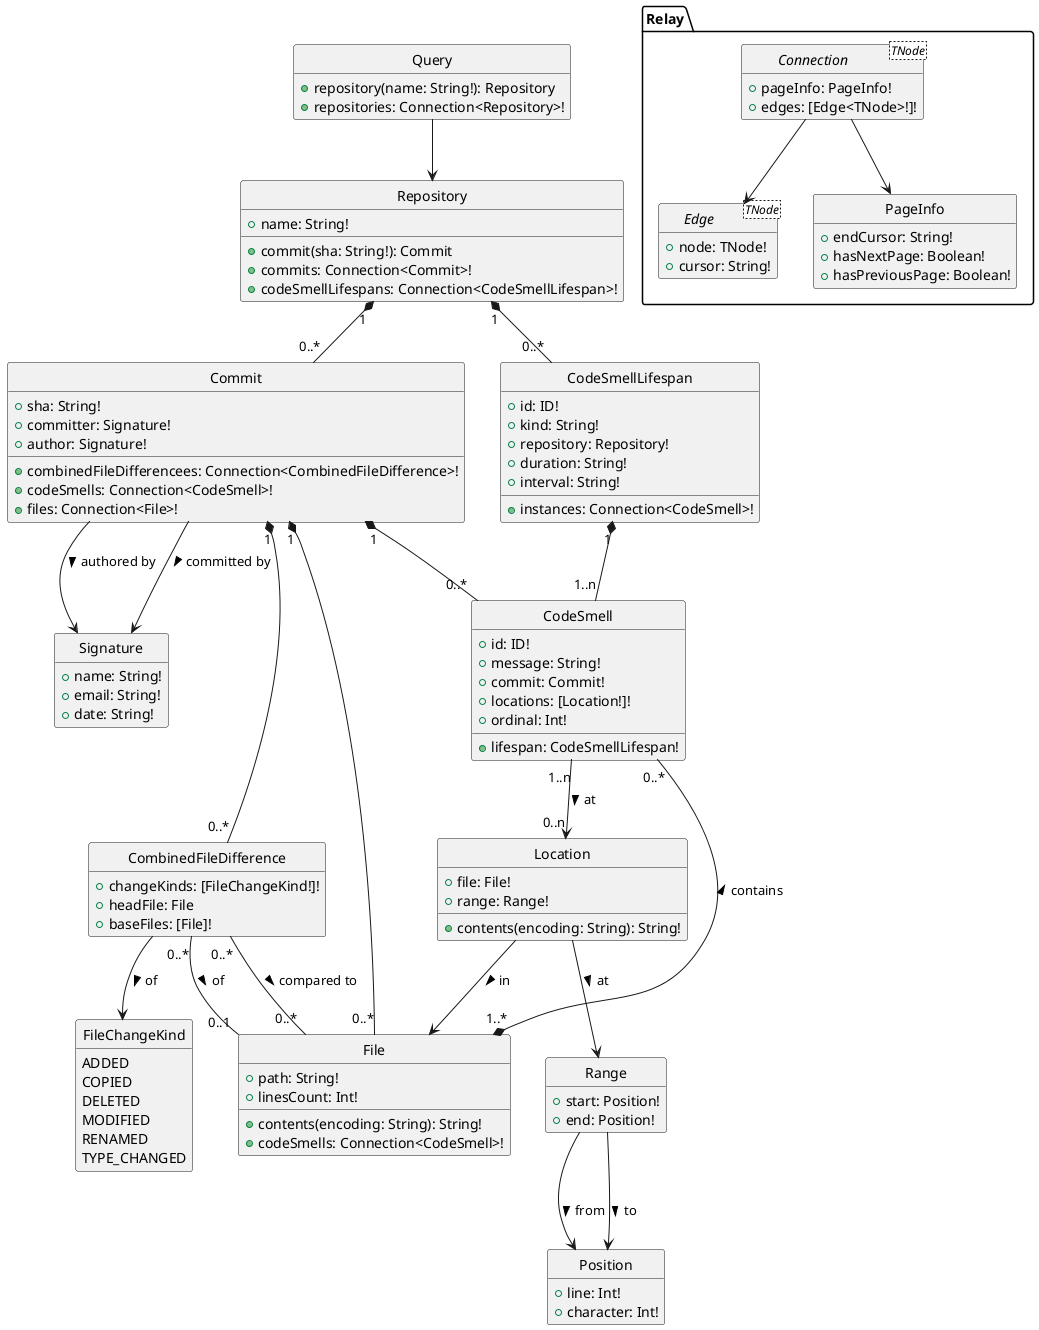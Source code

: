 @startuml GraphQL
hide circle
hide empty members

class Query {
  {method} +repository(name: String!): Repository
  {method} +repositories: Connection<Repository>!
}
Query --> Repository

class Repository {
  +name: String!
  {method} +commit(sha: String!): Commit
  {method} +commits: Connection<Commit>!
  {method} +codeSmellLifespans: Connection<CodeSmellLifespan>!
}
Repository "1" *-- "0..*" Commit
Repository "1" *-- "0..*" CodeSmellLifespan

class Commit {
  +sha: String!
  +committer: Signature!
  +author: Signature!
  {method} +combinedFileDifferencees: Connection<CombinedFileDifference>!
  {method} +codeSmells: Connection<CodeSmell>!
  {method} +files: Connection<File>!
}
Commit --> Signature : committed by >
Commit --> Signature : authored by >
Commit "1" *-- "0..*" CodeSmell
Commit "1" *-- "0..*" File
Commit "1" *-- "0..*" CombinedFileDifference

class CombinedFileDifference {
  +changeKinds: [FileChangeKind!]!
  +headFile: File
  +baseFiles: [File]!
}
CombinedFileDifference "0..*" -- "0..1" File : of >
CombinedFileDifference "0..*" -- "0..*" File : compared to >
CombinedFileDifference --> FileChangeKind : of >

enum FileChangeKind {
  ADDED
  COPIED
  DELETED
  MODIFIED
  RENAMED
  TYPE_CHANGED
}

class Signature {
  +name: String!
  +email: String!
  +date: String!
}

class CodeSmell {
  +id: ID!
  +message: String!
  +commit: Commit!
  +locations: [Location!]!
  +ordinal: Int!
  {method} +lifespan: CodeSmellLifespan!
}
CodeSmell "1..n" --> "0..n" Location : at >

class Location {
  +file: File!
  +range: Range!
  +contents(encoding: String): String!
}
Location --> File : in >
Location --> Range : at >
class Range {
  +start: Position!
  +end: Position!
}
Range --> Position : from >
Range --> Position : to >
class Position {
  +line: Int!
  +character: Int!
}

class CodeSmellLifespan {
  +id: ID!
  +kind: String!
  +repository: Repository!
  +duration: String!
  +interval: String!
  {method} +instances: Connection<CodeSmell>!
}
CodeSmellLifespan "1" *-- "1..n" CodeSmell

class File {
  +path: String!
  +linesCount: Int!
  +contents(encoding: String): String!
  {method} +codeSmells: Connection<CodeSmell>!
}
File "1..*" *-- "0..*" CodeSmell : contains >

namespace Relay {
  interface Connection<TNode> {
    +pageInfo: PageInfo!
    +edges: [Edge<TNode>!]!
  }
  Connection --> Edge
  Connection --> PageInfo
  class PageInfo {
    +endCursor: String!
    +hasNextPage: Boolean!
    +hasPreviousPage: Boolean!
  }
  interface Edge<TNode> {
    +node: TNode!
    +cursor: String!
  }
}
@enduml
